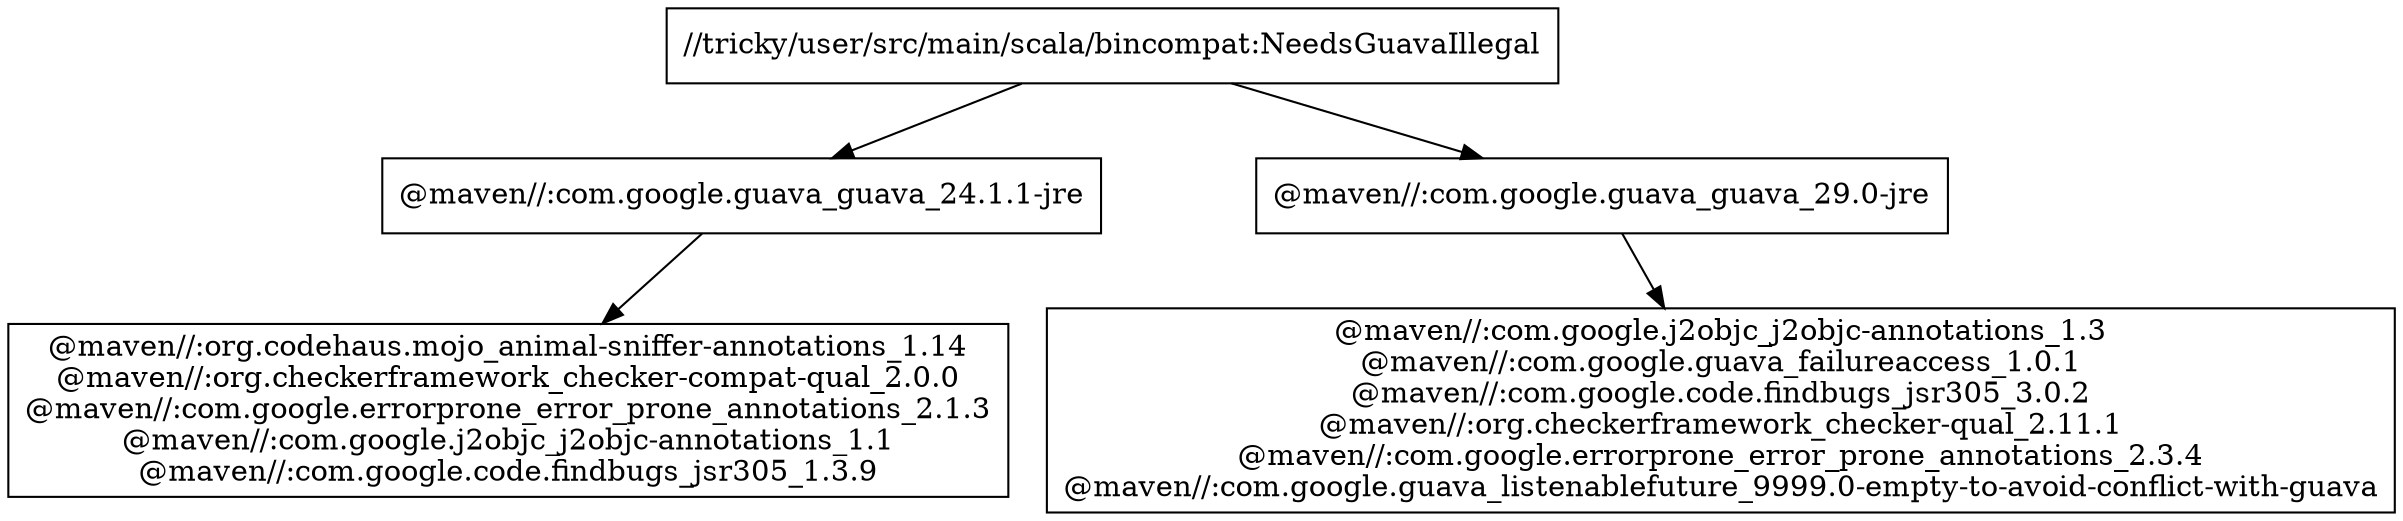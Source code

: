 digraph mygraph {
  node [shape=box];
  "//tricky/user/src/main/scala/bincompat:NeedsGuavaIllegal"
  "//tricky/user/src/main/scala/bincompat:NeedsGuavaIllegal" -> "@maven//:com.google.guava_guava_24.1.1-jre"
  "//tricky/user/src/main/scala/bincompat:NeedsGuavaIllegal" -> "@maven//:com.google.guava_guava_29.0-jre"
  "@maven//:com.google.guava_guava_24.1.1-jre"
  "@maven//:com.google.guava_guava_24.1.1-jre" -> "@maven//:org.codehaus.mojo_animal-sniffer-annotations_1.14\n@maven//:org.checkerframework_checker-compat-qual_2.0.0\n@maven//:com.google.errorprone_error_prone_annotations_2.1.3\n@maven//:com.google.j2objc_j2objc-annotations_1.1\n@maven//:com.google.code.findbugs_jsr305_1.3.9"
  "@maven//:org.codehaus.mojo_animal-sniffer-annotations_1.14\n@maven//:org.checkerframework_checker-compat-qual_2.0.0\n@maven//:com.google.errorprone_error_prone_annotations_2.1.3\n@maven//:com.google.j2objc_j2objc-annotations_1.1\n@maven//:com.google.code.findbugs_jsr305_1.3.9"
  "@maven//:com.google.guava_guava_29.0-jre"
  "@maven//:com.google.guava_guava_29.0-jre" -> "@maven//:com.google.j2objc_j2objc-annotations_1.3\n@maven//:com.google.guava_failureaccess_1.0.1\n@maven//:com.google.code.findbugs_jsr305_3.0.2\n@maven//:org.checkerframework_checker-qual_2.11.1\n@maven//:com.google.errorprone_error_prone_annotations_2.3.4\n@maven//:com.google.guava_listenablefuture_9999.0-empty-to-avoid-conflict-with-guava"
  "@maven//:com.google.j2objc_j2objc-annotations_1.3\n@maven//:com.google.guava_failureaccess_1.0.1\n@maven//:com.google.code.findbugs_jsr305_3.0.2\n@maven//:org.checkerframework_checker-qual_2.11.1\n@maven//:com.google.errorprone_error_prone_annotations_2.3.4\n@maven//:com.google.guava_listenablefuture_9999.0-empty-to-avoid-conflict-with-guava"
}
